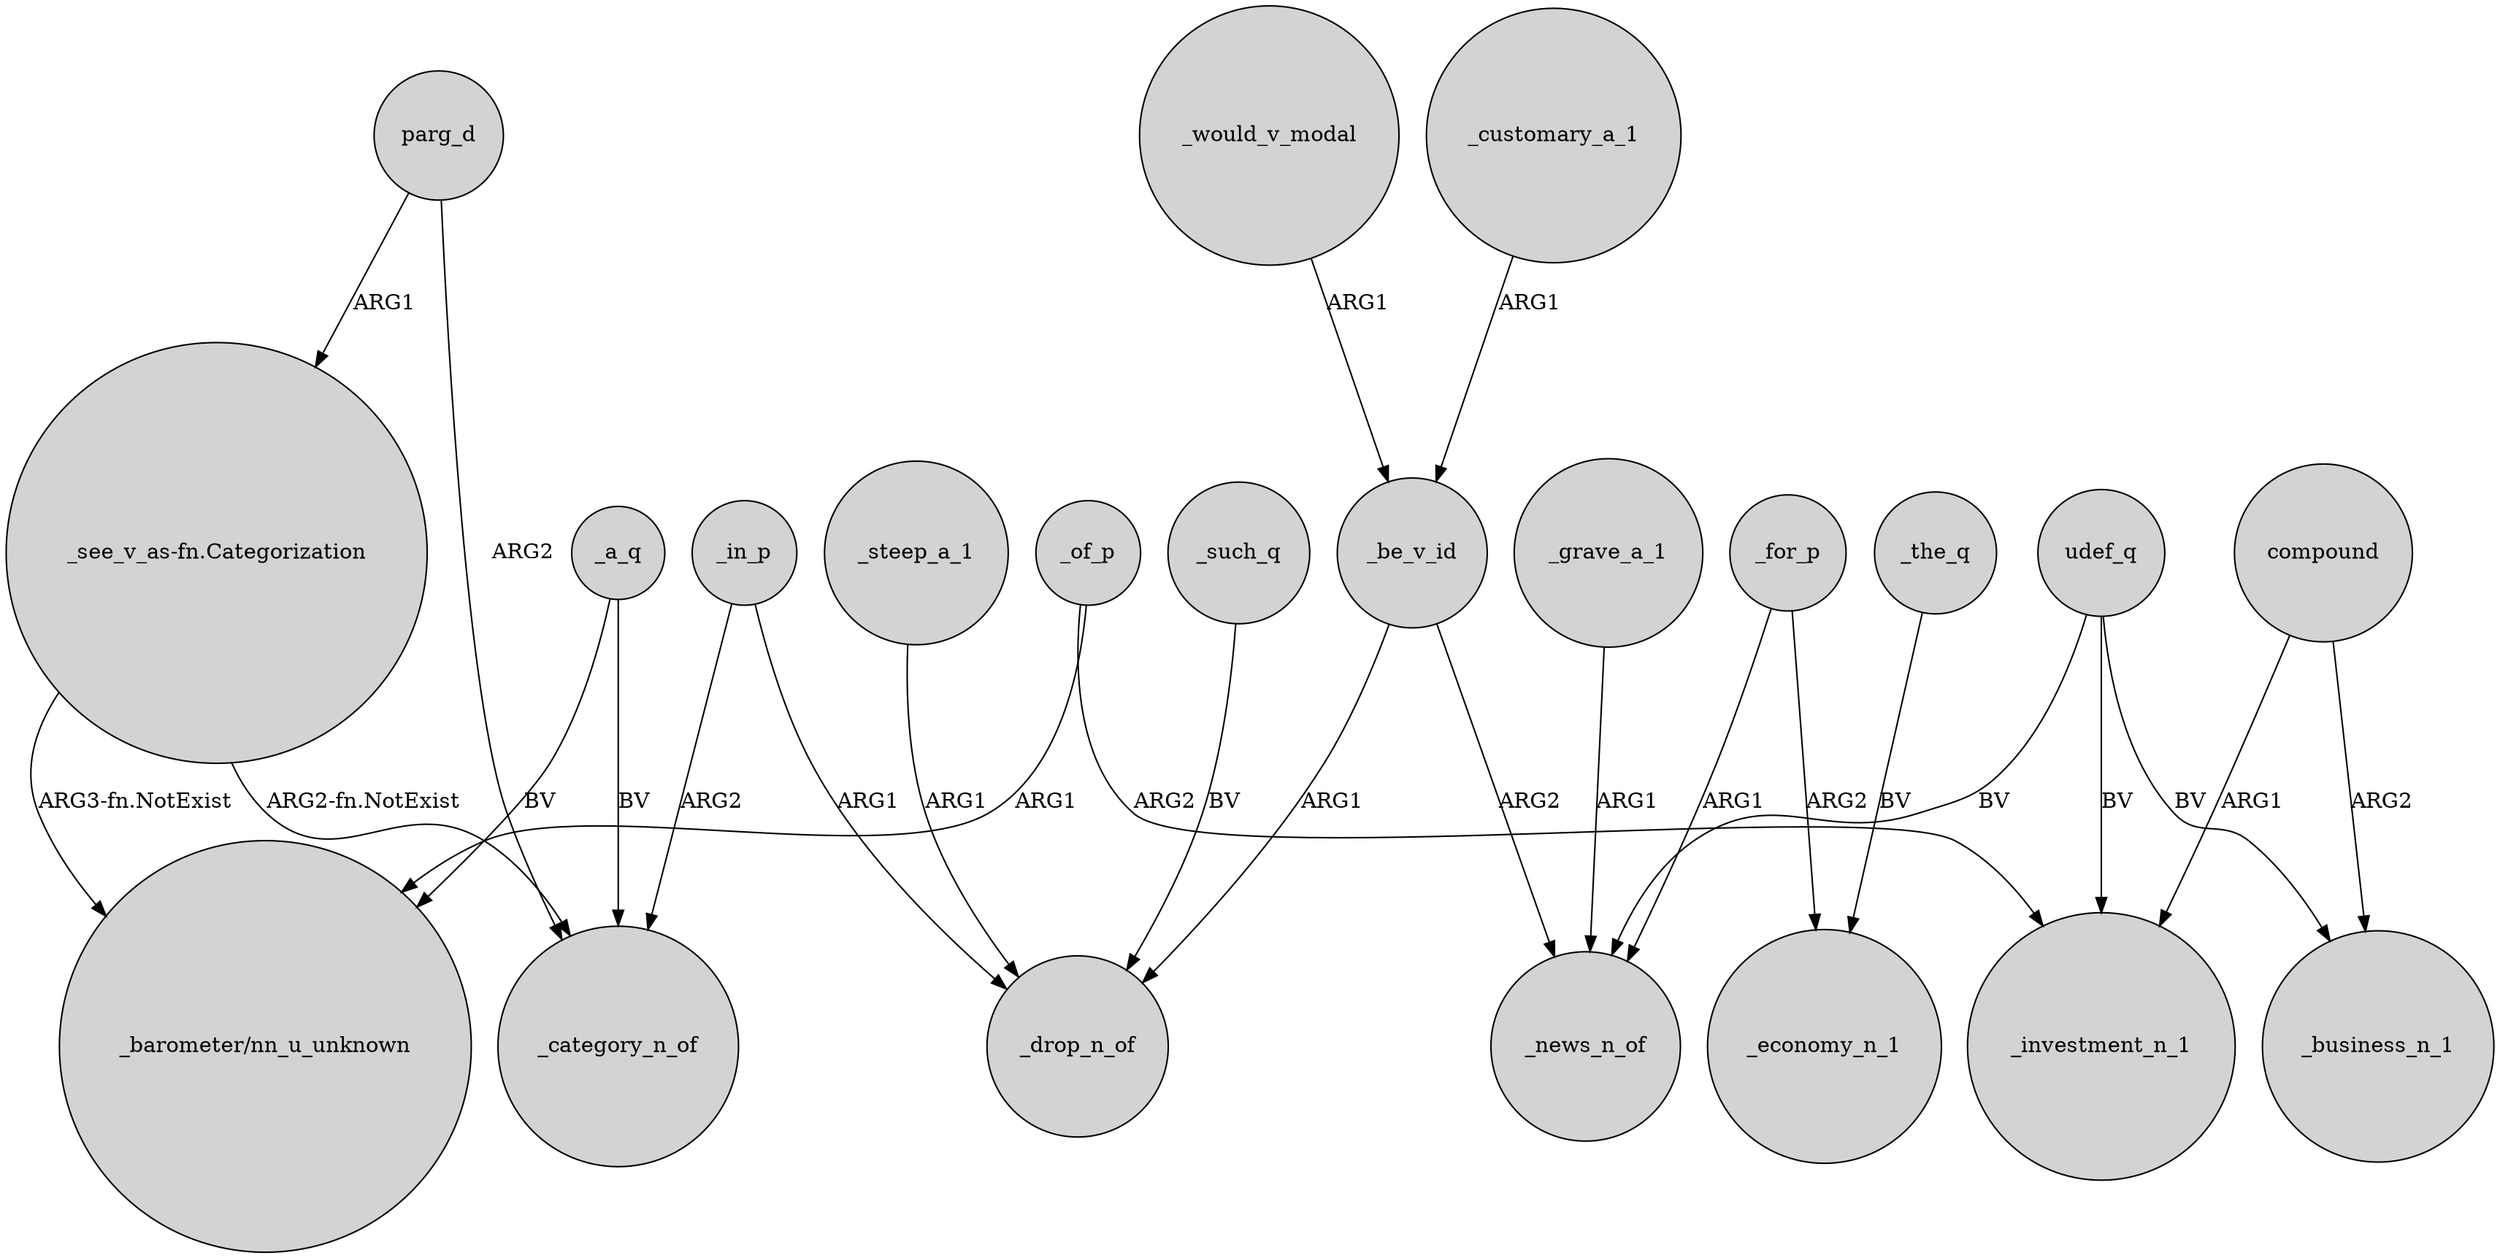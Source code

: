digraph {
	node [shape=circle style=filled]
	_of_p -> "_barometer/nn_u_unknown" [label=ARG1]
	_for_p -> _news_n_of [label=ARG1]
	_in_p -> _drop_n_of [label=ARG1]
	_the_q -> _economy_n_1 [label=BV]
	_such_q -> _drop_n_of [label=BV]
	_for_p -> _economy_n_1 [label=ARG2]
	_would_v_modal -> _be_v_id [label=ARG1]
	_in_p -> _category_n_of [label=ARG2]
	parg_d -> _category_n_of [label=ARG2]
	_customary_a_1 -> _be_v_id [label=ARG1]
	compound -> _investment_n_1 [label=ARG1]
	_a_q -> _category_n_of [label=BV]
	_of_p -> _investment_n_1 [label=ARG2]
	_a_q -> "_barometer/nn_u_unknown" [label=BV]
	parg_d -> "_see_v_as-fn.Categorization" [label=ARG1]
	_be_v_id -> _news_n_of [label=ARG2]
	"_see_v_as-fn.Categorization" -> "_barometer/nn_u_unknown" [label="ARG3-fn.NotExist"]
	compound -> _business_n_1 [label=ARG2]
	udef_q -> _investment_n_1 [label=BV]
	udef_q -> _business_n_1 [label=BV]
	"_see_v_as-fn.Categorization" -> _category_n_of [label="ARG2-fn.NotExist"]
	udef_q -> _news_n_of [label=BV]
	_be_v_id -> _drop_n_of [label=ARG1]
	_grave_a_1 -> _news_n_of [label=ARG1]
	_steep_a_1 -> _drop_n_of [label=ARG1]
}
